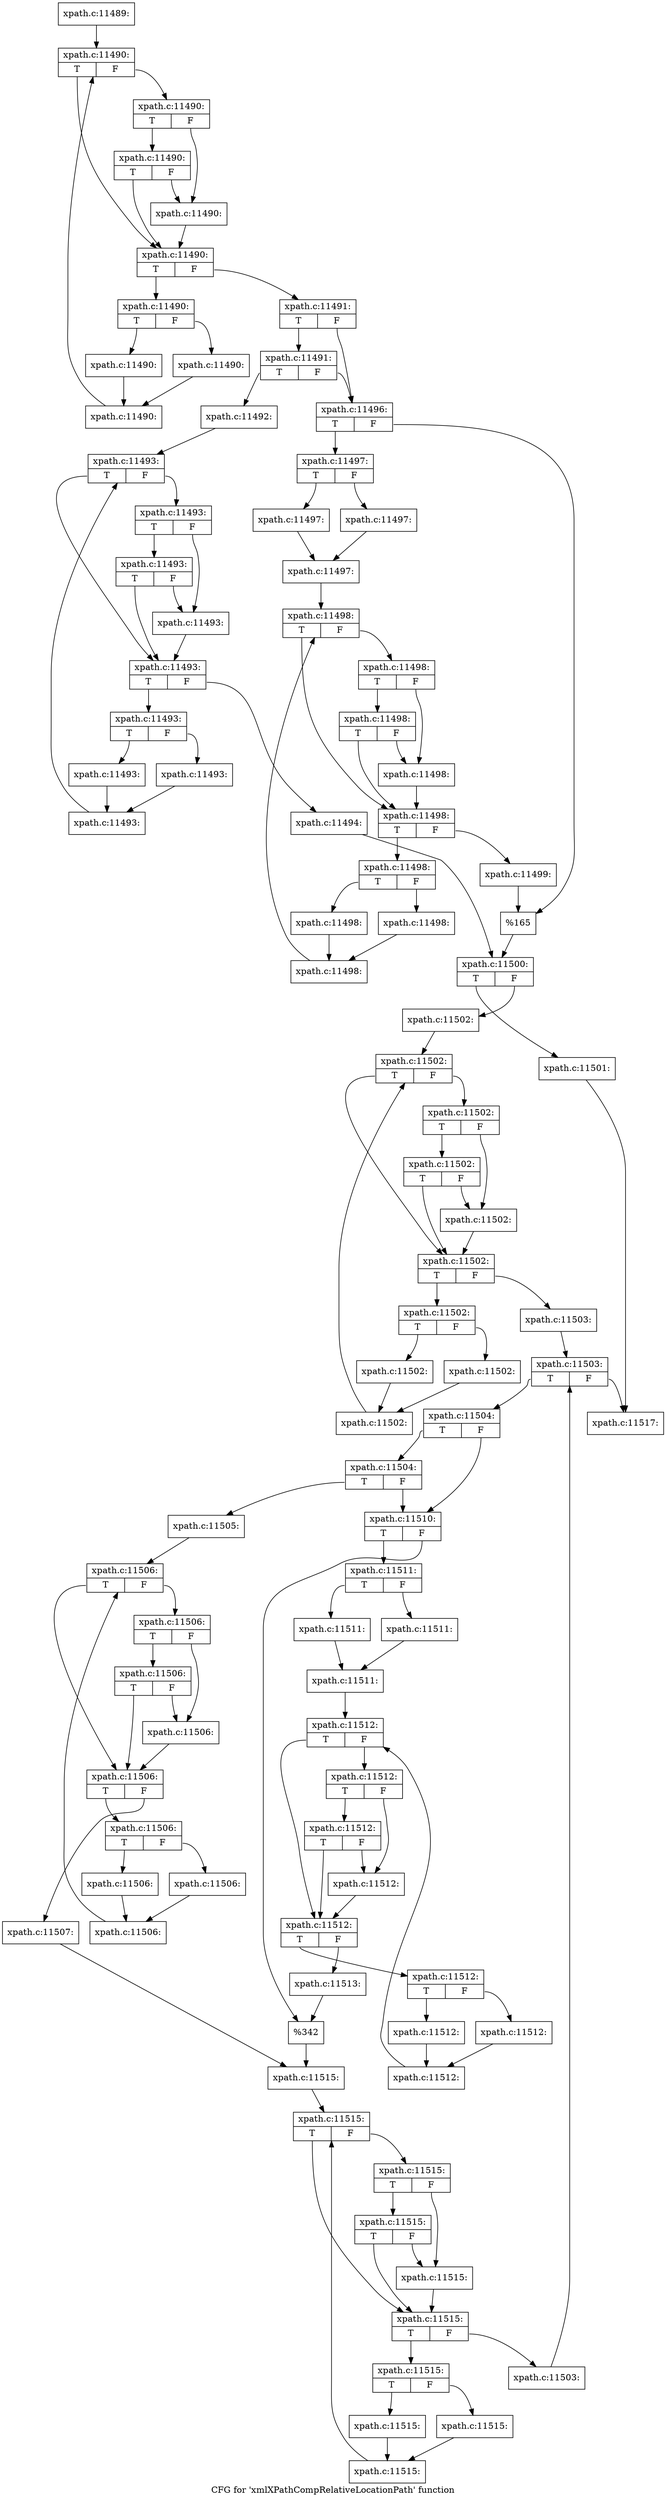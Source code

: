 digraph "CFG for 'xmlXPathCompRelativeLocationPath' function" {
	label="CFG for 'xmlXPathCompRelativeLocationPath' function";

	Node0x4f0df80 [shape=record,label="{xpath.c:11489:}"];
	Node0x4f0df80 -> Node0x4f61f00;
	Node0x4f61f00 [shape=record,label="{xpath.c:11490:|{<s0>T|<s1>F}}"];
	Node0x4f61f00:s0 -> Node0x4f58390;
	Node0x4f61f00:s1 -> Node0x4f58430;
	Node0x4f58430 [shape=record,label="{xpath.c:11490:|{<s0>T|<s1>F}}"];
	Node0x4f58430:s0 -> Node0x4f58790;
	Node0x4f58430:s1 -> Node0x4f583e0;
	Node0x4f58790 [shape=record,label="{xpath.c:11490:|{<s0>T|<s1>F}}"];
	Node0x4f58790:s0 -> Node0x4f58390;
	Node0x4f58790:s1 -> Node0x4f583e0;
	Node0x4f583e0 [shape=record,label="{xpath.c:11490:}"];
	Node0x4f583e0 -> Node0x4f58390;
	Node0x4f58390 [shape=record,label="{xpath.c:11490:|{<s0>T|<s1>F}}"];
	Node0x4f58390:s0 -> Node0x4f62ea0;
	Node0x4f58390:s1 -> Node0x4f58340;
	Node0x4f62ea0 [shape=record,label="{xpath.c:11490:|{<s0>T|<s1>F}}"];
	Node0x4f62ea0:s0 -> Node0x4f63350;
	Node0x4f62ea0:s1 -> Node0x4f633a0;
	Node0x4f63350 [shape=record,label="{xpath.c:11490:}"];
	Node0x4f63350 -> Node0x4f633f0;
	Node0x4f633a0 [shape=record,label="{xpath.c:11490:}"];
	Node0x4f633a0 -> Node0x4f633f0;
	Node0x4f633f0 [shape=record,label="{xpath.c:11490:}"];
	Node0x4f633f0 -> Node0x4f61f00;
	Node0x4f58340 [shape=record,label="{xpath.c:11491:|{<s0>T|<s1>F}}"];
	Node0x4f58340:s0 -> Node0x4f63de0;
	Node0x4f58340:s1 -> Node0x4f63d90;
	Node0x4f63de0 [shape=record,label="{xpath.c:11491:|{<s0>T|<s1>F}}"];
	Node0x4f63de0:s0 -> Node0x4f63cf0;
	Node0x4f63de0:s1 -> Node0x4f63d90;
	Node0x4f63cf0 [shape=record,label="{xpath.c:11492:}"];
	Node0x4f63cf0 -> Node0x4f649b0;
	Node0x4f649b0 [shape=record,label="{xpath.c:11493:|{<s0>T|<s1>F}}"];
	Node0x4f649b0:s0 -> Node0x4f64bf0;
	Node0x4f649b0:s1 -> Node0x4f64c90;
	Node0x4f64c90 [shape=record,label="{xpath.c:11493:|{<s0>T|<s1>F}}"];
	Node0x4f64c90:s0 -> Node0x4f64ff0;
	Node0x4f64c90:s1 -> Node0x4f64c40;
	Node0x4f64ff0 [shape=record,label="{xpath.c:11493:|{<s0>T|<s1>F}}"];
	Node0x4f64ff0:s0 -> Node0x4f64bf0;
	Node0x4f64ff0:s1 -> Node0x4f64c40;
	Node0x4f64c40 [shape=record,label="{xpath.c:11493:}"];
	Node0x4f64c40 -> Node0x4f64bf0;
	Node0x4f64bf0 [shape=record,label="{xpath.c:11493:|{<s0>T|<s1>F}}"];
	Node0x4f64bf0:s0 -> Node0x4f65620;
	Node0x4f64bf0:s1 -> Node0x4f64ba0;
	Node0x4f65620 [shape=record,label="{xpath.c:11493:|{<s0>T|<s1>F}}"];
	Node0x4f65620:s0 -> Node0x4f65ad0;
	Node0x4f65620:s1 -> Node0x4f65b20;
	Node0x4f65ad0 [shape=record,label="{xpath.c:11493:}"];
	Node0x4f65ad0 -> Node0x4f65b70;
	Node0x4f65b20 [shape=record,label="{xpath.c:11493:}"];
	Node0x4f65b20 -> Node0x4f65b70;
	Node0x4f65b70 [shape=record,label="{xpath.c:11493:}"];
	Node0x4f65b70 -> Node0x4f649b0;
	Node0x4f64ba0 [shape=record,label="{xpath.c:11494:}"];
	Node0x4f64ba0 -> Node0x4f63d40;
	Node0x4f63d90 [shape=record,label="{xpath.c:11496:|{<s0>T|<s1>F}}"];
	Node0x4f63d90:s0 -> Node0x4f66af0;
	Node0x4f63d90:s1 -> Node0x4f66b40;
	Node0x4f66af0 [shape=record,label="{xpath.c:11497:|{<s0>T|<s1>F}}"];
	Node0x4f66af0:s0 -> Node0x4f67050;
	Node0x4f66af0:s1 -> Node0x4f670a0;
	Node0x4f67050 [shape=record,label="{xpath.c:11497:}"];
	Node0x4f67050 -> Node0x4f670f0;
	Node0x4f670a0 [shape=record,label="{xpath.c:11497:}"];
	Node0x4f670a0 -> Node0x4f670f0;
	Node0x4f670f0 [shape=record,label="{xpath.c:11497:}"];
	Node0x4f670f0 -> Node0x4f67980;
	Node0x4f67980 [shape=record,label="{xpath.c:11498:|{<s0>T|<s1>F}}"];
	Node0x4f67980:s0 -> Node0x4f67bc0;
	Node0x4f67980:s1 -> Node0x4f67c60;
	Node0x4f67c60 [shape=record,label="{xpath.c:11498:|{<s0>T|<s1>F}}"];
	Node0x4f67c60:s0 -> Node0x4f67fc0;
	Node0x4f67c60:s1 -> Node0x4f67c10;
	Node0x4f67fc0 [shape=record,label="{xpath.c:11498:|{<s0>T|<s1>F}}"];
	Node0x4f67fc0:s0 -> Node0x4f67bc0;
	Node0x4f67fc0:s1 -> Node0x4f67c10;
	Node0x4f67c10 [shape=record,label="{xpath.c:11498:}"];
	Node0x4f67c10 -> Node0x4f67bc0;
	Node0x4f67bc0 [shape=record,label="{xpath.c:11498:|{<s0>T|<s1>F}}"];
	Node0x4f67bc0:s0 -> Node0x4f685f0;
	Node0x4f67bc0:s1 -> Node0x4f67b70;
	Node0x4f685f0 [shape=record,label="{xpath.c:11498:|{<s0>T|<s1>F}}"];
	Node0x4f685f0:s0 -> Node0x4f68aa0;
	Node0x4f685f0:s1 -> Node0x4f68af0;
	Node0x4f68aa0 [shape=record,label="{xpath.c:11498:}"];
	Node0x4f68aa0 -> Node0x4f68b40;
	Node0x4f68af0 [shape=record,label="{xpath.c:11498:}"];
	Node0x4f68af0 -> Node0x4f68b40;
	Node0x4f68b40 [shape=record,label="{xpath.c:11498:}"];
	Node0x4f68b40 -> Node0x4f67980;
	Node0x4f67b70 [shape=record,label="{xpath.c:11499:}"];
	Node0x4f67b70 -> Node0x4f66b40;
	Node0x4f66b40 [shape=record,label="{%165}"];
	Node0x4f66b40 -> Node0x4f63d40;
	Node0x4f63d40 [shape=record,label="{xpath.c:11500:|{<s0>T|<s1>F}}"];
	Node0x4f63d40:s0 -> Node0x4f69df0;
	Node0x4f63d40:s1 -> Node0x4f6a100;
	Node0x4f69df0 [shape=record,label="{xpath.c:11501:}"];
	Node0x4f69df0 -> Node0x4f6c010;
	Node0x4f6a100 [shape=record,label="{xpath.c:11502:}"];
	Node0x4f6a100 -> Node0x4f6a420;
	Node0x4f6a420 [shape=record,label="{xpath.c:11502:|{<s0>T|<s1>F}}"];
	Node0x4f6a420:s0 -> Node0x4f6a620;
	Node0x4f6a420:s1 -> Node0x4f6a6c0;
	Node0x4f6a6c0 [shape=record,label="{xpath.c:11502:|{<s0>T|<s1>F}}"];
	Node0x4f6a6c0:s0 -> Node0x4f6aa20;
	Node0x4f6a6c0:s1 -> Node0x4f6a670;
	Node0x4f6aa20 [shape=record,label="{xpath.c:11502:|{<s0>T|<s1>F}}"];
	Node0x4f6aa20:s0 -> Node0x4f6a620;
	Node0x4f6aa20:s1 -> Node0x4f6a670;
	Node0x4f6a670 [shape=record,label="{xpath.c:11502:}"];
	Node0x4f6a670 -> Node0x4f6a620;
	Node0x4f6a620 [shape=record,label="{xpath.c:11502:|{<s0>T|<s1>F}}"];
	Node0x4f6a620:s0 -> Node0x4f6b050;
	Node0x4f6a620:s1 -> Node0x4f6a5d0;
	Node0x4f6b050 [shape=record,label="{xpath.c:11502:|{<s0>T|<s1>F}}"];
	Node0x4f6b050:s0 -> Node0x4f6b500;
	Node0x4f6b050:s1 -> Node0x4f6b550;
	Node0x4f6b500 [shape=record,label="{xpath.c:11502:}"];
	Node0x4f6b500 -> Node0x4f6b5a0;
	Node0x4f6b550 [shape=record,label="{xpath.c:11502:}"];
	Node0x4f6b550 -> Node0x4f6b5a0;
	Node0x4f6b5a0 [shape=record,label="{xpath.c:11502:}"];
	Node0x4f6b5a0 -> Node0x4f6a420;
	Node0x4f6a5d0 [shape=record,label="{xpath.c:11503:}"];
	Node0x4f6a5d0 -> Node0x4f6be60;
	Node0x4f6be60 [shape=record,label="{xpath.c:11503:|{<s0>T|<s1>F}}"];
	Node0x4f6be60:s0 -> Node0x4f6c2e0;
	Node0x4f6be60:s1 -> Node0x4f6c010;
	Node0x4f6c2e0 [shape=record,label="{xpath.c:11504:|{<s0>T|<s1>F}}"];
	Node0x4f6c2e0:s0 -> Node0x4f6c4b0;
	Node0x4f6c2e0:s1 -> Node0x4f6c460;
	Node0x4f6c4b0 [shape=record,label="{xpath.c:11504:|{<s0>T|<s1>F}}"];
	Node0x4f6c4b0:s0 -> Node0x4f6c3c0;
	Node0x4f6c4b0:s1 -> Node0x4f6c460;
	Node0x4f6c3c0 [shape=record,label="{xpath.c:11505:}"];
	Node0x4f6c3c0 -> Node0x4f6ce40;
	Node0x4f6ce40 [shape=record,label="{xpath.c:11506:|{<s0>T|<s1>F}}"];
	Node0x4f6ce40:s0 -> Node0x4f6d040;
	Node0x4f6ce40:s1 -> Node0x4f6d0e0;
	Node0x4f6d0e0 [shape=record,label="{xpath.c:11506:|{<s0>T|<s1>F}}"];
	Node0x4f6d0e0:s0 -> Node0x4f6d440;
	Node0x4f6d0e0:s1 -> Node0x4f6d090;
	Node0x4f6d440 [shape=record,label="{xpath.c:11506:|{<s0>T|<s1>F}}"];
	Node0x4f6d440:s0 -> Node0x4f6d040;
	Node0x4f6d440:s1 -> Node0x4f6d090;
	Node0x4f6d090 [shape=record,label="{xpath.c:11506:}"];
	Node0x4f6d090 -> Node0x4f6d040;
	Node0x4f6d040 [shape=record,label="{xpath.c:11506:|{<s0>T|<s1>F}}"];
	Node0x4f6d040:s0 -> Node0x4f6da70;
	Node0x4f6d040:s1 -> Node0x4f6cff0;
	Node0x4f6da70 [shape=record,label="{xpath.c:11506:|{<s0>T|<s1>F}}"];
	Node0x4f6da70:s0 -> Node0x4f6df20;
	Node0x4f6da70:s1 -> Node0x4f6df70;
	Node0x4f6df20 [shape=record,label="{xpath.c:11506:}"];
	Node0x4f6df20 -> Node0x4f6dfc0;
	Node0x4f6df70 [shape=record,label="{xpath.c:11506:}"];
	Node0x4f6df70 -> Node0x4f6dfc0;
	Node0x4f6dfc0 [shape=record,label="{xpath.c:11506:}"];
	Node0x4f6dfc0 -> Node0x4f6ce40;
	Node0x4f6cff0 [shape=record,label="{xpath.c:11507:}"];
	Node0x4f6cff0 -> Node0x4f6c410;
	Node0x4f6c460 [shape=record,label="{xpath.c:11510:|{<s0>T|<s1>F}}"];
	Node0x4f6c460:s0 -> Node0x4f6edb0;
	Node0x4f6c460:s1 -> Node0x4f6ee00;
	Node0x4f6edb0 [shape=record,label="{xpath.c:11511:|{<s0>T|<s1>F}}"];
	Node0x4f6edb0:s0 -> Node0x4f6f280;
	Node0x4f6edb0:s1 -> Node0x4f6f2d0;
	Node0x4f6f280 [shape=record,label="{xpath.c:11511:}"];
	Node0x4f6f280 -> Node0x4f6f320;
	Node0x4f6f2d0 [shape=record,label="{xpath.c:11511:}"];
	Node0x4f6f2d0 -> Node0x4f6f320;
	Node0x4f6f320 [shape=record,label="{xpath.c:11511:}"];
	Node0x4f6f320 -> Node0x4f6fbb0;
	Node0x4f6fbb0 [shape=record,label="{xpath.c:11512:|{<s0>T|<s1>F}}"];
	Node0x4f6fbb0:s0 -> Node0x4f6fdf0;
	Node0x4f6fbb0:s1 -> Node0x4f6fe90;
	Node0x4f6fe90 [shape=record,label="{xpath.c:11512:|{<s0>T|<s1>F}}"];
	Node0x4f6fe90:s0 -> Node0x4f701f0;
	Node0x4f6fe90:s1 -> Node0x4f6fe40;
	Node0x4f701f0 [shape=record,label="{xpath.c:11512:|{<s0>T|<s1>F}}"];
	Node0x4f701f0:s0 -> Node0x4f6fdf0;
	Node0x4f701f0:s1 -> Node0x4f6fe40;
	Node0x4f6fe40 [shape=record,label="{xpath.c:11512:}"];
	Node0x4f6fe40 -> Node0x4f6fdf0;
	Node0x4f6fdf0 [shape=record,label="{xpath.c:11512:|{<s0>T|<s1>F}}"];
	Node0x4f6fdf0:s0 -> Node0x4f70820;
	Node0x4f6fdf0:s1 -> Node0x4f6fda0;
	Node0x4f70820 [shape=record,label="{xpath.c:11512:|{<s0>T|<s1>F}}"];
	Node0x4f70820:s0 -> Node0x4f70cd0;
	Node0x4f70820:s1 -> Node0x4f70d20;
	Node0x4f70cd0 [shape=record,label="{xpath.c:11512:}"];
	Node0x4f70cd0 -> Node0x4f70d70;
	Node0x4f70d20 [shape=record,label="{xpath.c:11512:}"];
	Node0x4f70d20 -> Node0x4f70d70;
	Node0x4f70d70 [shape=record,label="{xpath.c:11512:}"];
	Node0x4f70d70 -> Node0x4f6fbb0;
	Node0x4f6fda0 [shape=record,label="{xpath.c:11513:}"];
	Node0x4f6fda0 -> Node0x4f6ee00;
	Node0x4f6ee00 [shape=record,label="{%342}"];
	Node0x4f6ee00 -> Node0x4f6c410;
	Node0x4f6c410 [shape=record,label="{xpath.c:11515:}"];
	Node0x4f6c410 -> Node0x4f71960;
	Node0x4f71960 [shape=record,label="{xpath.c:11515:|{<s0>T|<s1>F}}"];
	Node0x4f71960:s0 -> Node0x4f71ba0;
	Node0x4f71960:s1 -> Node0x4f71c40;
	Node0x4f71c40 [shape=record,label="{xpath.c:11515:|{<s0>T|<s1>F}}"];
	Node0x4f71c40:s0 -> Node0x4f71fa0;
	Node0x4f71c40:s1 -> Node0x4f71bf0;
	Node0x4f71fa0 [shape=record,label="{xpath.c:11515:|{<s0>T|<s1>F}}"];
	Node0x4f71fa0:s0 -> Node0x4f71ba0;
	Node0x4f71fa0:s1 -> Node0x4f71bf0;
	Node0x4f71bf0 [shape=record,label="{xpath.c:11515:}"];
	Node0x4f71bf0 -> Node0x4f71ba0;
	Node0x4f71ba0 [shape=record,label="{xpath.c:11515:|{<s0>T|<s1>F}}"];
	Node0x4f71ba0:s0 -> Node0x4f725d0;
	Node0x4f71ba0:s1 -> Node0x4f71b50;
	Node0x4f725d0 [shape=record,label="{xpath.c:11515:|{<s0>T|<s1>F}}"];
	Node0x4f725d0:s0 -> Node0x4f72a80;
	Node0x4f725d0:s1 -> Node0x4f72ad0;
	Node0x4f72a80 [shape=record,label="{xpath.c:11515:}"];
	Node0x4f72a80 -> Node0x4f72b20;
	Node0x4f72ad0 [shape=record,label="{xpath.c:11515:}"];
	Node0x4f72ad0 -> Node0x4f72b20;
	Node0x4f72b20 [shape=record,label="{xpath.c:11515:}"];
	Node0x4f72b20 -> Node0x4f71960;
	Node0x4f71b50 [shape=record,label="{xpath.c:11503:}"];
	Node0x4f71b50 -> Node0x4f6be60;
	Node0x4f6c010 [shape=record,label="{xpath.c:11517:}"];
}
